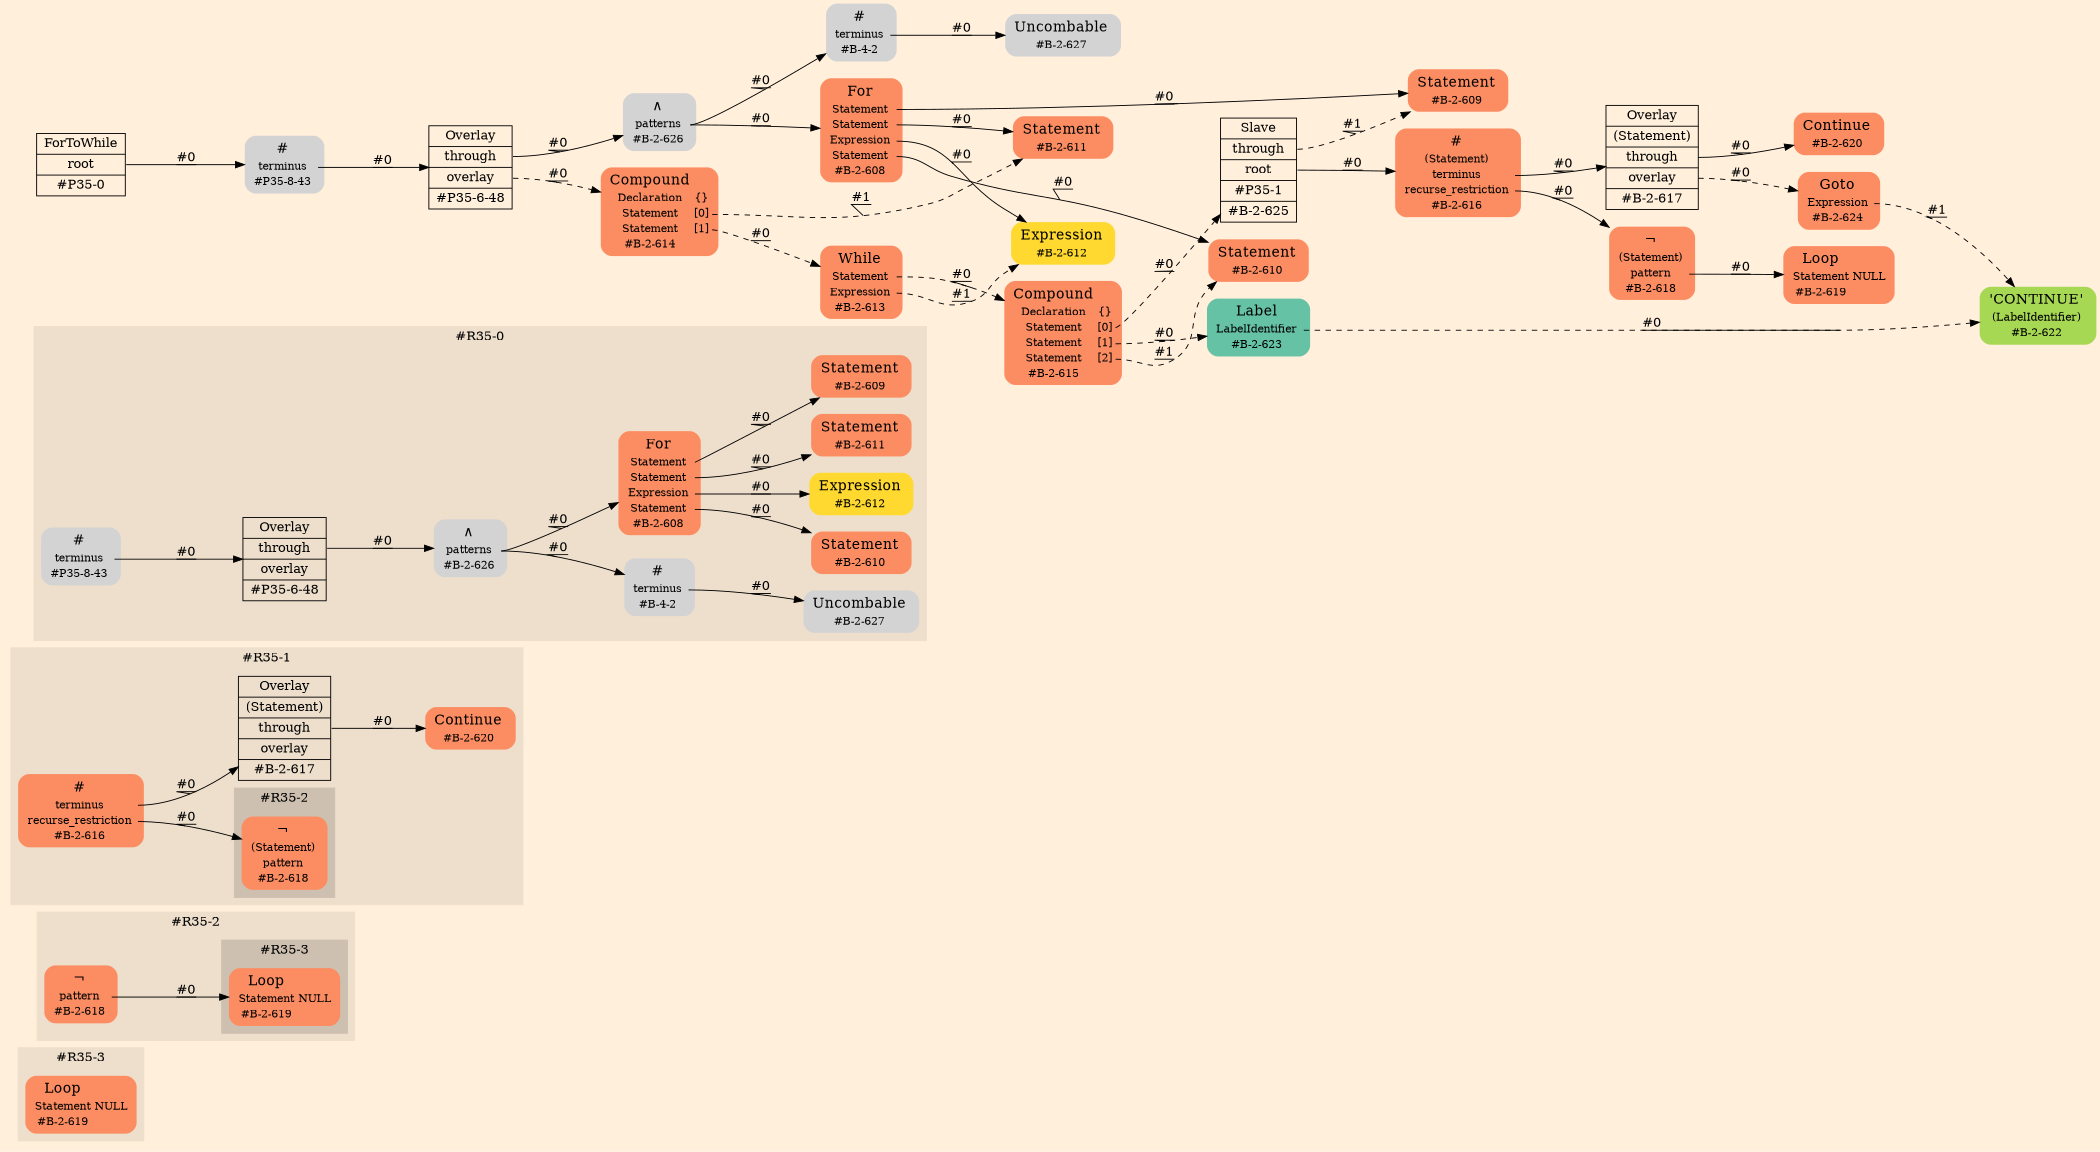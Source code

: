 digraph Inferno {
graph [
rankdir = "LR"
ranksep = 1.0
size = "14,20"
bgcolor = antiquewhite1
color = black
fontcolor = black
];
node [
];
subgraph "cluster#R35-3" {
label = "#R35-3"
style = "filled"
color = antiquewhite2
"#R35-3/#B-2-619" [
shape = "plaintext"
fillcolor = "/set28/2"
label = <<TABLE BORDER="0" CELLBORDER="0" CELLSPACING="0">
 <TR>
  <TD><FONT POINT-SIZE="16.0">Loop</FONT></TD>
  <TD></TD>
 </TR>
 <TR>
  <TD>Statement</TD>
  <TD PORT="port0">NULL</TD>
 </TR>
 <TR>
  <TD>#B-2-619</TD>
  <TD PORT="port1"></TD>
 </TR>
</TABLE>>
style = "rounded,filled"
fontsize = "12"
];
}
subgraph "cluster#R35-2" {
label = "#R35-2"
style = "filled"
color = antiquewhite2
"#R35-2/#B-2-618" [
shape = "plaintext"
fillcolor = "/set28/2"
label = <<TABLE BORDER="0" CELLBORDER="0" CELLSPACING="0">
 <TR>
  <TD><FONT POINT-SIZE="16.0">¬</FONT></TD>
  <TD></TD>
 </TR>
 <TR>
  <TD>pattern</TD>
  <TD PORT="port0"></TD>
 </TR>
 <TR>
  <TD>#B-2-618</TD>
  <TD PORT="port1"></TD>
 </TR>
</TABLE>>
style = "rounded,filled"
fontsize = "12"
];
subgraph "cluster#R35-3" {
label = "#R35-3"
style = "filled"
color = antiquewhite3
"#R35-2/#B-2-619" [
shape = "plaintext"
fillcolor = "/set28/2"
label = <<TABLE BORDER="0" CELLBORDER="0" CELLSPACING="0">
 <TR>
  <TD><FONT POINT-SIZE="16.0">Loop</FONT></TD>
  <TD></TD>
 </TR>
 <TR>
  <TD>Statement</TD>
  <TD PORT="port0">NULL</TD>
 </TR>
 <TR>
  <TD>#B-2-619</TD>
  <TD PORT="port1"></TD>
 </TR>
</TABLE>>
style = "rounded,filled"
fontsize = "12"
];
}
}
subgraph "cluster#R35-1" {
label = "#R35-1"
style = "filled"
color = antiquewhite2
"#R35-1/#B-2-620" [
shape = "plaintext"
fillcolor = "/set28/2"
label = <<TABLE BORDER="0" CELLBORDER="0" CELLSPACING="0">
 <TR>
  <TD><FONT POINT-SIZE="16.0">Continue</FONT></TD>
  <TD></TD>
 </TR>
 <TR>
  <TD>#B-2-620</TD>
  <TD PORT="port0"></TD>
 </TR>
</TABLE>>
style = "rounded,filled"
fontsize = "12"
];
"#R35-1/#B-2-616" [
shape = "plaintext"
fillcolor = "/set28/2"
label = <<TABLE BORDER="0" CELLBORDER="0" CELLSPACING="0">
 <TR>
  <TD><FONT POINT-SIZE="16.0">#</FONT></TD>
  <TD></TD>
 </TR>
 <TR>
  <TD>terminus</TD>
  <TD PORT="port0"></TD>
 </TR>
 <TR>
  <TD>recurse_restriction</TD>
  <TD PORT="port1"></TD>
 </TR>
 <TR>
  <TD>#B-2-616</TD>
  <TD PORT="port2"></TD>
 </TR>
</TABLE>>
style = "rounded,filled"
fontsize = "12"
];
"#R35-1/#B-2-617" [
shape = "record"
fillcolor = antiquewhite2
label = "<fixed> Overlay | <port0> (Statement) | <port1> through | <port2> overlay | <port3> #B-2-617"
style = "filled"
fontsize = "14"
color = black
fontcolor = black
];
subgraph "cluster#R35-2" {
label = "#R35-2"
style = "filled"
color = antiquewhite3
"#R35-1/#B-2-618" [
shape = "plaintext"
fillcolor = "/set28/2"
label = <<TABLE BORDER="0" CELLBORDER="0" CELLSPACING="0">
 <TR>
  <TD><FONT POINT-SIZE="16.0">¬</FONT></TD>
  <TD></TD>
 </TR>
 <TR>
  <TD>(Statement)</TD>
  <TD PORT="port0"></TD>
 </TR>
 <TR>
  <TD>pattern</TD>
  <TD PORT="port1"></TD>
 </TR>
 <TR>
  <TD>#B-2-618</TD>
  <TD PORT="port2"></TD>
 </TR>
</TABLE>>
style = "rounded,filled"
fontsize = "12"
];
}
}
subgraph "cluster#R35-0" {
label = "#R35-0"
style = "filled"
color = antiquewhite2
"#R35-0/#B-2-627" [
shape = "plaintext"
label = <<TABLE BORDER="0" CELLBORDER="0" CELLSPACING="0">
 <TR>
  <TD><FONT POINT-SIZE="16.0">Uncombable</FONT></TD>
  <TD></TD>
 </TR>
 <TR>
  <TD>#B-2-627</TD>
  <TD PORT="port0"></TD>
 </TR>
</TABLE>>
style = "rounded,filled"
fontsize = "12"
];
"#R35-0/#B-4-2" [
shape = "plaintext"
label = <<TABLE BORDER="0" CELLBORDER="0" CELLSPACING="0">
 <TR>
  <TD><FONT POINT-SIZE="16.0">#</FONT></TD>
  <TD></TD>
 </TR>
 <TR>
  <TD>terminus</TD>
  <TD PORT="port0"></TD>
 </TR>
 <TR>
  <TD>#B-4-2</TD>
  <TD PORT="port1"></TD>
 </TR>
</TABLE>>
style = "rounded,filled"
fontsize = "12"
];
"#R35-0/#B-2-612" [
shape = "plaintext"
fillcolor = "/set28/6"
label = <<TABLE BORDER="0" CELLBORDER="0" CELLSPACING="0">
 <TR>
  <TD><FONT POINT-SIZE="16.0">Expression</FONT></TD>
  <TD></TD>
 </TR>
 <TR>
  <TD>#B-2-612</TD>
  <TD PORT="port0"></TD>
 </TR>
</TABLE>>
style = "rounded,filled"
fontsize = "12"
];
"#R35-0/#P35-6-48" [
shape = "record"
fillcolor = antiquewhite2
label = "<fixed> Overlay | <port0> through | <port1> overlay | <port2> #P35-6-48"
style = "filled"
fontsize = "14"
color = black
fontcolor = black
];
"#R35-0/#P35-8-43" [
shape = "plaintext"
label = <<TABLE BORDER="0" CELLBORDER="0" CELLSPACING="0">
 <TR>
  <TD><FONT POINT-SIZE="16.0">#</FONT></TD>
  <TD></TD>
 </TR>
 <TR>
  <TD>terminus</TD>
  <TD PORT="port0"></TD>
 </TR>
 <TR>
  <TD>#P35-8-43</TD>
  <TD PORT="port1"></TD>
 </TR>
</TABLE>>
style = "rounded,filled"
fontsize = "12"
];
"#R35-0/#B-2-608" [
shape = "plaintext"
fillcolor = "/set28/2"
label = <<TABLE BORDER="0" CELLBORDER="0" CELLSPACING="0">
 <TR>
  <TD><FONT POINT-SIZE="16.0">For</FONT></TD>
  <TD></TD>
 </TR>
 <TR>
  <TD>Statement</TD>
  <TD PORT="port0"></TD>
 </TR>
 <TR>
  <TD>Statement</TD>
  <TD PORT="port1"></TD>
 </TR>
 <TR>
  <TD>Expression</TD>
  <TD PORT="port2"></TD>
 </TR>
 <TR>
  <TD>Statement</TD>
  <TD PORT="port3"></TD>
 </TR>
 <TR>
  <TD>#B-2-608</TD>
  <TD PORT="port4"></TD>
 </TR>
</TABLE>>
style = "rounded,filled"
fontsize = "12"
];
"#R35-0/#B-2-626" [
shape = "plaintext"
label = <<TABLE BORDER="0" CELLBORDER="0" CELLSPACING="0">
 <TR>
  <TD><FONT POINT-SIZE="16.0">∧</FONT></TD>
  <TD></TD>
 </TR>
 <TR>
  <TD>patterns</TD>
  <TD PORT="port0"></TD>
 </TR>
 <TR>
  <TD>#B-2-626</TD>
  <TD PORT="port1"></TD>
 </TR>
</TABLE>>
style = "rounded,filled"
fontsize = "12"
];
"#R35-0/#B-2-610" [
shape = "plaintext"
fillcolor = "/set28/2"
label = <<TABLE BORDER="0" CELLBORDER="0" CELLSPACING="0">
 <TR>
  <TD><FONT POINT-SIZE="16.0">Statement</FONT></TD>
  <TD></TD>
 </TR>
 <TR>
  <TD>#B-2-610</TD>
  <TD PORT="port0"></TD>
 </TR>
</TABLE>>
style = "rounded,filled"
fontsize = "12"
];
"#R35-0/#B-2-609" [
shape = "plaintext"
fillcolor = "/set28/2"
label = <<TABLE BORDER="0" CELLBORDER="0" CELLSPACING="0">
 <TR>
  <TD><FONT POINT-SIZE="16.0">Statement</FONT></TD>
  <TD></TD>
 </TR>
 <TR>
  <TD>#B-2-609</TD>
  <TD PORT="port0"></TD>
 </TR>
</TABLE>>
style = "rounded,filled"
fontsize = "12"
];
"#R35-0/#B-2-611" [
shape = "plaintext"
fillcolor = "/set28/2"
label = <<TABLE BORDER="0" CELLBORDER="0" CELLSPACING="0">
 <TR>
  <TD><FONT POINT-SIZE="16.0">Statement</FONT></TD>
  <TD></TD>
 </TR>
 <TR>
  <TD>#B-2-611</TD>
  <TD PORT="port0"></TD>
 </TR>
</TABLE>>
style = "rounded,filled"
fontsize = "12"
];
}
"CR#P35-0" [
shape = "record"
fillcolor = antiquewhite1
label = "<fixed> ForToWhile | <port0> root | <port1> #P35-0"
style = "filled"
fontsize = "14"
color = black
fontcolor = black
];
"#P35-8-43" [
shape = "plaintext"
label = <<TABLE BORDER="0" CELLBORDER="0" CELLSPACING="0">
 <TR>
  <TD><FONT POINT-SIZE="16.0">#</FONT></TD>
  <TD></TD>
 </TR>
 <TR>
  <TD>terminus</TD>
  <TD PORT="port0"></TD>
 </TR>
 <TR>
  <TD>#P35-8-43</TD>
  <TD PORT="port1"></TD>
 </TR>
</TABLE>>
style = "rounded,filled"
fontsize = "12"
];
"#P35-6-48" [
shape = "record"
fillcolor = antiquewhite1
label = "<fixed> Overlay | <port0> through | <port1> overlay | <port2> #P35-6-48"
style = "filled"
fontsize = "14"
color = black
fontcolor = black
];
"#B-2-626" [
shape = "plaintext"
label = <<TABLE BORDER="0" CELLBORDER="0" CELLSPACING="0">
 <TR>
  <TD><FONT POINT-SIZE="16.0">∧</FONT></TD>
  <TD></TD>
 </TR>
 <TR>
  <TD>patterns</TD>
  <TD PORT="port0"></TD>
 </TR>
 <TR>
  <TD>#B-2-626</TD>
  <TD PORT="port1"></TD>
 </TR>
</TABLE>>
style = "rounded,filled"
fontsize = "12"
];
"#B-2-608" [
shape = "plaintext"
fillcolor = "/set28/2"
label = <<TABLE BORDER="0" CELLBORDER="0" CELLSPACING="0">
 <TR>
  <TD><FONT POINT-SIZE="16.0">For</FONT></TD>
  <TD></TD>
 </TR>
 <TR>
  <TD>Statement</TD>
  <TD PORT="port0"></TD>
 </TR>
 <TR>
  <TD>Statement</TD>
  <TD PORT="port1"></TD>
 </TR>
 <TR>
  <TD>Expression</TD>
  <TD PORT="port2"></TD>
 </TR>
 <TR>
  <TD>Statement</TD>
  <TD PORT="port3"></TD>
 </TR>
 <TR>
  <TD>#B-2-608</TD>
  <TD PORT="port4"></TD>
 </TR>
</TABLE>>
style = "rounded,filled"
fontsize = "12"
];
"#B-2-609" [
shape = "plaintext"
fillcolor = "/set28/2"
label = <<TABLE BORDER="0" CELLBORDER="0" CELLSPACING="0">
 <TR>
  <TD><FONT POINT-SIZE="16.0">Statement</FONT></TD>
  <TD></TD>
 </TR>
 <TR>
  <TD>#B-2-609</TD>
  <TD PORT="port0"></TD>
 </TR>
</TABLE>>
style = "rounded,filled"
fontsize = "12"
];
"#B-2-611" [
shape = "plaintext"
fillcolor = "/set28/2"
label = <<TABLE BORDER="0" CELLBORDER="0" CELLSPACING="0">
 <TR>
  <TD><FONT POINT-SIZE="16.0">Statement</FONT></TD>
  <TD></TD>
 </TR>
 <TR>
  <TD>#B-2-611</TD>
  <TD PORT="port0"></TD>
 </TR>
</TABLE>>
style = "rounded,filled"
fontsize = "12"
];
"#B-2-612" [
shape = "plaintext"
fillcolor = "/set28/6"
label = <<TABLE BORDER="0" CELLBORDER="0" CELLSPACING="0">
 <TR>
  <TD><FONT POINT-SIZE="16.0">Expression</FONT></TD>
  <TD></TD>
 </TR>
 <TR>
  <TD>#B-2-612</TD>
  <TD PORT="port0"></TD>
 </TR>
</TABLE>>
style = "rounded,filled"
fontsize = "12"
];
"#B-2-610" [
shape = "plaintext"
fillcolor = "/set28/2"
label = <<TABLE BORDER="0" CELLBORDER="0" CELLSPACING="0">
 <TR>
  <TD><FONT POINT-SIZE="16.0">Statement</FONT></TD>
  <TD></TD>
 </TR>
 <TR>
  <TD>#B-2-610</TD>
  <TD PORT="port0"></TD>
 </TR>
</TABLE>>
style = "rounded,filled"
fontsize = "12"
];
"#B-4-2" [
shape = "plaintext"
label = <<TABLE BORDER="0" CELLBORDER="0" CELLSPACING="0">
 <TR>
  <TD><FONT POINT-SIZE="16.0">#</FONT></TD>
  <TD></TD>
 </TR>
 <TR>
  <TD>terminus</TD>
  <TD PORT="port0"></TD>
 </TR>
 <TR>
  <TD>#B-4-2</TD>
  <TD PORT="port1"></TD>
 </TR>
</TABLE>>
style = "rounded,filled"
fontsize = "12"
];
"#B-2-627" [
shape = "plaintext"
label = <<TABLE BORDER="0" CELLBORDER="0" CELLSPACING="0">
 <TR>
  <TD><FONT POINT-SIZE="16.0">Uncombable</FONT></TD>
  <TD></TD>
 </TR>
 <TR>
  <TD>#B-2-627</TD>
  <TD PORT="port0"></TD>
 </TR>
</TABLE>>
style = "rounded,filled"
fontsize = "12"
];
"#B-2-614" [
shape = "plaintext"
fillcolor = "/set28/2"
label = <<TABLE BORDER="0" CELLBORDER="0" CELLSPACING="0">
 <TR>
  <TD><FONT POINT-SIZE="16.0">Compound</FONT></TD>
  <TD></TD>
 </TR>
 <TR>
  <TD>Declaration</TD>
  <TD PORT="port0">{}</TD>
 </TR>
 <TR>
  <TD>Statement</TD>
  <TD PORT="port1">[0]</TD>
 </TR>
 <TR>
  <TD>Statement</TD>
  <TD PORT="port2">[1]</TD>
 </TR>
 <TR>
  <TD>#B-2-614</TD>
  <TD PORT="port3"></TD>
 </TR>
</TABLE>>
style = "rounded,filled"
fontsize = "12"
];
"#B-2-613" [
shape = "plaintext"
fillcolor = "/set28/2"
label = <<TABLE BORDER="0" CELLBORDER="0" CELLSPACING="0">
 <TR>
  <TD><FONT POINT-SIZE="16.0">While</FONT></TD>
  <TD></TD>
 </TR>
 <TR>
  <TD>Statement</TD>
  <TD PORT="port0"></TD>
 </TR>
 <TR>
  <TD>Expression</TD>
  <TD PORT="port1"></TD>
 </TR>
 <TR>
  <TD>#B-2-613</TD>
  <TD PORT="port2"></TD>
 </TR>
</TABLE>>
style = "rounded,filled"
fontsize = "12"
];
"#B-2-615" [
shape = "plaintext"
fillcolor = "/set28/2"
label = <<TABLE BORDER="0" CELLBORDER="0" CELLSPACING="0">
 <TR>
  <TD><FONT POINT-SIZE="16.0">Compound</FONT></TD>
  <TD></TD>
 </TR>
 <TR>
  <TD>Declaration</TD>
  <TD PORT="port0">{}</TD>
 </TR>
 <TR>
  <TD>Statement</TD>
  <TD PORT="port1">[0]</TD>
 </TR>
 <TR>
  <TD>Statement</TD>
  <TD PORT="port2">[1]</TD>
 </TR>
 <TR>
  <TD>Statement</TD>
  <TD PORT="port3">[2]</TD>
 </TR>
 <TR>
  <TD>#B-2-615</TD>
  <TD PORT="port4"></TD>
 </TR>
</TABLE>>
style = "rounded,filled"
fontsize = "12"
];
"#B-2-625" [
shape = "record"
fillcolor = antiquewhite1
label = "<fixed> Slave | <port0> through | <port1> root | <port2> #P35-1 | <port3> #B-2-625"
style = "filled"
fontsize = "14"
color = black
fontcolor = black
];
"#B-2-616" [
shape = "plaintext"
fillcolor = "/set28/2"
label = <<TABLE BORDER="0" CELLBORDER="0" CELLSPACING="0">
 <TR>
  <TD><FONT POINT-SIZE="16.0">#</FONT></TD>
  <TD></TD>
 </TR>
 <TR>
  <TD>(Statement)</TD>
  <TD PORT="port0"></TD>
 </TR>
 <TR>
  <TD>terminus</TD>
  <TD PORT="port1"></TD>
 </TR>
 <TR>
  <TD>recurse_restriction</TD>
  <TD PORT="port2"></TD>
 </TR>
 <TR>
  <TD>#B-2-616</TD>
  <TD PORT="port3"></TD>
 </TR>
</TABLE>>
style = "rounded,filled"
fontsize = "12"
];
"#B-2-617" [
shape = "record"
fillcolor = antiquewhite1
label = "<fixed> Overlay | <port0> (Statement) | <port1> through | <port2> overlay | <port3> #B-2-617"
style = "filled"
fontsize = "14"
color = black
fontcolor = black
];
"#B-2-620" [
shape = "plaintext"
fillcolor = "/set28/2"
label = <<TABLE BORDER="0" CELLBORDER="0" CELLSPACING="0">
 <TR>
  <TD><FONT POINT-SIZE="16.0">Continue</FONT></TD>
  <TD></TD>
 </TR>
 <TR>
  <TD>#B-2-620</TD>
  <TD PORT="port0"></TD>
 </TR>
</TABLE>>
style = "rounded,filled"
fontsize = "12"
];
"#B-2-624" [
shape = "plaintext"
fillcolor = "/set28/2"
label = <<TABLE BORDER="0" CELLBORDER="0" CELLSPACING="0">
 <TR>
  <TD><FONT POINT-SIZE="16.0">Goto</FONT></TD>
  <TD></TD>
 </TR>
 <TR>
  <TD>Expression</TD>
  <TD PORT="port0"></TD>
 </TR>
 <TR>
  <TD>#B-2-624</TD>
  <TD PORT="port1"></TD>
 </TR>
</TABLE>>
style = "rounded,filled"
fontsize = "12"
];
"#B-2-622" [
shape = "plaintext"
fillcolor = "/set28/5"
label = <<TABLE BORDER="0" CELLBORDER="0" CELLSPACING="0">
 <TR>
  <TD><FONT POINT-SIZE="16.0">'CONTINUE'</FONT></TD>
  <TD></TD>
 </TR>
 <TR>
  <TD>(LabelIdentifier)</TD>
  <TD PORT="port0"></TD>
 </TR>
 <TR>
  <TD>#B-2-622</TD>
  <TD PORT="port1"></TD>
 </TR>
</TABLE>>
style = "rounded,filled"
fontsize = "12"
];
"#B-2-618" [
shape = "plaintext"
fillcolor = "/set28/2"
label = <<TABLE BORDER="0" CELLBORDER="0" CELLSPACING="0">
 <TR>
  <TD><FONT POINT-SIZE="16.0">¬</FONT></TD>
  <TD></TD>
 </TR>
 <TR>
  <TD>(Statement)</TD>
  <TD PORT="port0"></TD>
 </TR>
 <TR>
  <TD>pattern</TD>
  <TD PORT="port1"></TD>
 </TR>
 <TR>
  <TD>#B-2-618</TD>
  <TD PORT="port2"></TD>
 </TR>
</TABLE>>
style = "rounded,filled"
fontsize = "12"
];
"#B-2-619" [
shape = "plaintext"
fillcolor = "/set28/2"
label = <<TABLE BORDER="0" CELLBORDER="0" CELLSPACING="0">
 <TR>
  <TD><FONT POINT-SIZE="16.0">Loop</FONT></TD>
  <TD></TD>
 </TR>
 <TR>
  <TD>Statement</TD>
  <TD PORT="port0">NULL</TD>
 </TR>
 <TR>
  <TD>#B-2-619</TD>
  <TD PORT="port1"></TD>
 </TR>
</TABLE>>
style = "rounded,filled"
fontsize = "12"
];
"#B-2-623" [
shape = "plaintext"
fillcolor = "/set28/1"
label = <<TABLE BORDER="0" CELLBORDER="0" CELLSPACING="0">
 <TR>
  <TD><FONT POINT-SIZE="16.0">Label</FONT></TD>
  <TD></TD>
 </TR>
 <TR>
  <TD>LabelIdentifier</TD>
  <TD PORT="port0"></TD>
 </TR>
 <TR>
  <TD>#B-2-623</TD>
  <TD PORT="port1"></TD>
 </TR>
</TABLE>>
style = "rounded,filled"
fontsize = "12"
];
"CR#P35-0":port0 -> "#P35-8-43" [style="solid"
label = "#0"
decorate = true
color = black
fontcolor = black
];
"#P35-8-43":port0 -> "#P35-6-48" [style="solid"
label = "#0"
decorate = true
color = black
fontcolor = black
];
"#P35-6-48":port0 -> "#B-2-626" [style="solid"
label = "#0"
decorate = true
color = black
fontcolor = black
];
"#P35-6-48":port1 -> "#B-2-614" [style="dashed"
label = "#0"
decorate = true
color = black
fontcolor = black
];
"#B-2-626":port0 -> "#B-2-608" [style="solid"
label = "#0"
decorate = true
color = black
fontcolor = black
];
"#B-2-626":port0 -> "#B-4-2" [style="solid"
label = "#0"
decorate = true
color = black
fontcolor = black
];
"#B-2-608":port0 -> "#B-2-609" [style="solid"
label = "#0"
decorate = true
color = black
fontcolor = black
];
"#B-2-608":port1 -> "#B-2-611" [style="solid"
label = "#0"
decorate = true
color = black
fontcolor = black
];
"#B-2-608":port2 -> "#B-2-612" [style="solid"
label = "#0"
decorate = true
color = black
fontcolor = black
];
"#B-2-608":port3 -> "#B-2-610" [style="solid"
label = "#0"
decorate = true
color = black
fontcolor = black
];
"#B-4-2":port0 -> "#B-2-627" [style="solid"
label = "#0"
decorate = true
color = black
fontcolor = black
];
"#B-2-614":port1 -> "#B-2-611" [style="dashed"
label = "#1"
decorate = true
color = black
fontcolor = black
];
"#B-2-614":port2 -> "#B-2-613" [style="dashed"
label = "#0"
decorate = true
color = black
fontcolor = black
];
"#B-2-613":port0 -> "#B-2-615" [style="dashed"
label = "#0"
decorate = true
color = black
fontcolor = black
];
"#B-2-613":port1 -> "#B-2-612" [style="dashed"
label = "#1"
decorate = true
color = black
fontcolor = black
];
"#B-2-615":port1 -> "#B-2-625" [style="dashed"
label = "#0"
decorate = true
color = black
fontcolor = black
];
"#B-2-615":port2 -> "#B-2-623" [style="dashed"
label = "#0"
decorate = true
color = black
fontcolor = black
];
"#B-2-615":port3 -> "#B-2-610" [style="dashed"
label = "#1"
decorate = true
color = black
fontcolor = black
];
"#B-2-625":port0 -> "#B-2-609" [style="dashed"
label = "#1"
decorate = true
color = black
fontcolor = black
];
"#B-2-625":port1 -> "#B-2-616" [style="solid"
label = "#0"
decorate = true
color = black
fontcolor = black
];
"#B-2-616":port1 -> "#B-2-617" [style="solid"
label = "#0"
decorate = true
color = black
fontcolor = black
];
"#B-2-616":port2 -> "#B-2-618" [style="solid"
label = "#0"
decorate = true
color = black
fontcolor = black
];
"#B-2-617":port1 -> "#B-2-620" [style="solid"
label = "#0"
decorate = true
color = black
fontcolor = black
];
"#B-2-617":port2 -> "#B-2-624" [style="dashed"
label = "#0"
decorate = true
color = black
fontcolor = black
];
"#B-2-624":port0 -> "#B-2-622" [style="dashed"
label = "#1"
decorate = true
color = black
fontcolor = black
];
"#B-2-618":port1 -> "#B-2-619" [style="solid"
label = "#0"
decorate = true
color = black
fontcolor = black
];
"#B-2-623":port0 -> "#B-2-622" [style="dashed"
label = "#0"
decorate = true
color = black
fontcolor = black
];
"#R35-0/#B-4-2":port0 -> "#R35-0/#B-2-627" [style="solid"
label = "#0"
decorate = true
color = black
fontcolor = black
];
"#R35-0/#P35-6-48":port0 -> "#R35-0/#B-2-626" [style="solid"
label = "#0"
decorate = true
color = black
fontcolor = black
];
"#R35-0/#P35-8-43":port0 -> "#R35-0/#P35-6-48" [style="solid"
label = "#0"
decorate = true
color = black
fontcolor = black
];
"#R35-0/#B-2-608":port0 -> "#R35-0/#B-2-609" [style="solid"
label = "#0"
decorate = true
color = black
fontcolor = black
];
"#R35-0/#B-2-608":port1 -> "#R35-0/#B-2-611" [style="solid"
label = "#0"
decorate = true
color = black
fontcolor = black
];
"#R35-0/#B-2-608":port2 -> "#R35-0/#B-2-612" [style="solid"
label = "#0"
decorate = true
color = black
fontcolor = black
];
"#R35-0/#B-2-608":port3 -> "#R35-0/#B-2-610" [style="solid"
label = "#0"
decorate = true
color = black
fontcolor = black
];
"#R35-0/#B-2-626":port0 -> "#R35-0/#B-2-608" [style="solid"
label = "#0"
decorate = true
color = black
fontcolor = black
];
"#R35-0/#B-2-626":port0 -> "#R35-0/#B-4-2" [style="solid"
label = "#0"
decorate = true
color = black
fontcolor = black
];
"#R35-1/#B-2-616":port0 -> "#R35-1/#B-2-617" [style="solid"
label = "#0"
decorate = true
color = black
fontcolor = black
];
"#R35-1/#B-2-616":port1 -> "#R35-1/#B-2-618" [style="solid"
label = "#0"
decorate = true
color = black
fontcolor = black
];
"#R35-1/#B-2-617":port1 -> "#R35-1/#B-2-620" [style="solid"
label = "#0"
decorate = true
color = black
fontcolor = black
];
"#R35-2/#B-2-618":port0 -> "#R35-2/#B-2-619" [style="solid"
label = "#0"
decorate = true
color = black
fontcolor = black
];
}
